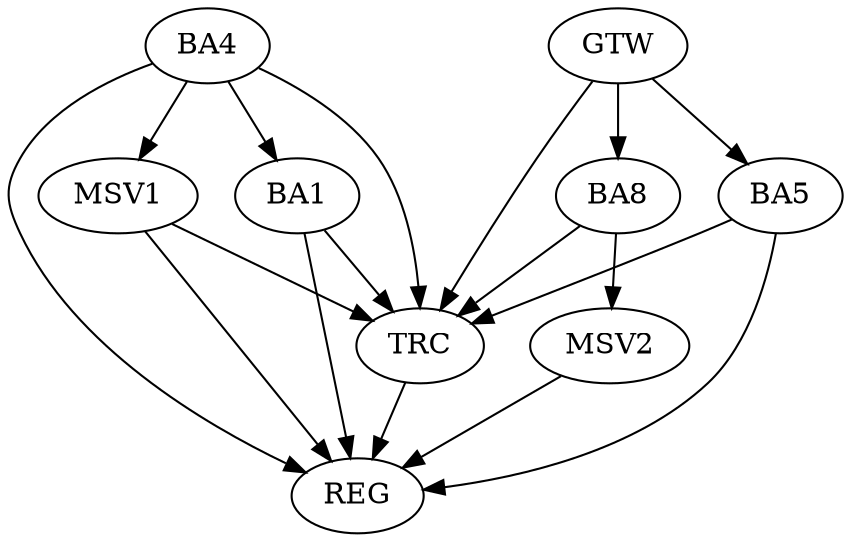 strict digraph G {
  BA1 [ label="BA1" ];
  BA4 [ label="BA4" ];
  BA5 [ label="BA5" ];
  BA8 [ label="BA8" ];
  GTW [ label="GTW" ];
  REG [ label="REG" ];
  TRC [ label="TRC" ];
  MSV1 [ label="MSV1" ];
  MSV2 [ label="MSV2" ];
  BA4 -> BA1;
  GTW -> BA5;
  GTW -> BA8;
  BA1 -> REG;
  BA4 -> REG;
  BA5 -> REG;
  BA1 -> TRC;
  BA4 -> TRC;
  BA5 -> TRC;
  BA8 -> TRC;
  GTW -> TRC;
  TRC -> REG;
  BA4 -> MSV1;
  MSV1 -> REG;
  MSV1 -> TRC;
  BA8 -> MSV2;
  MSV2 -> REG;
}
